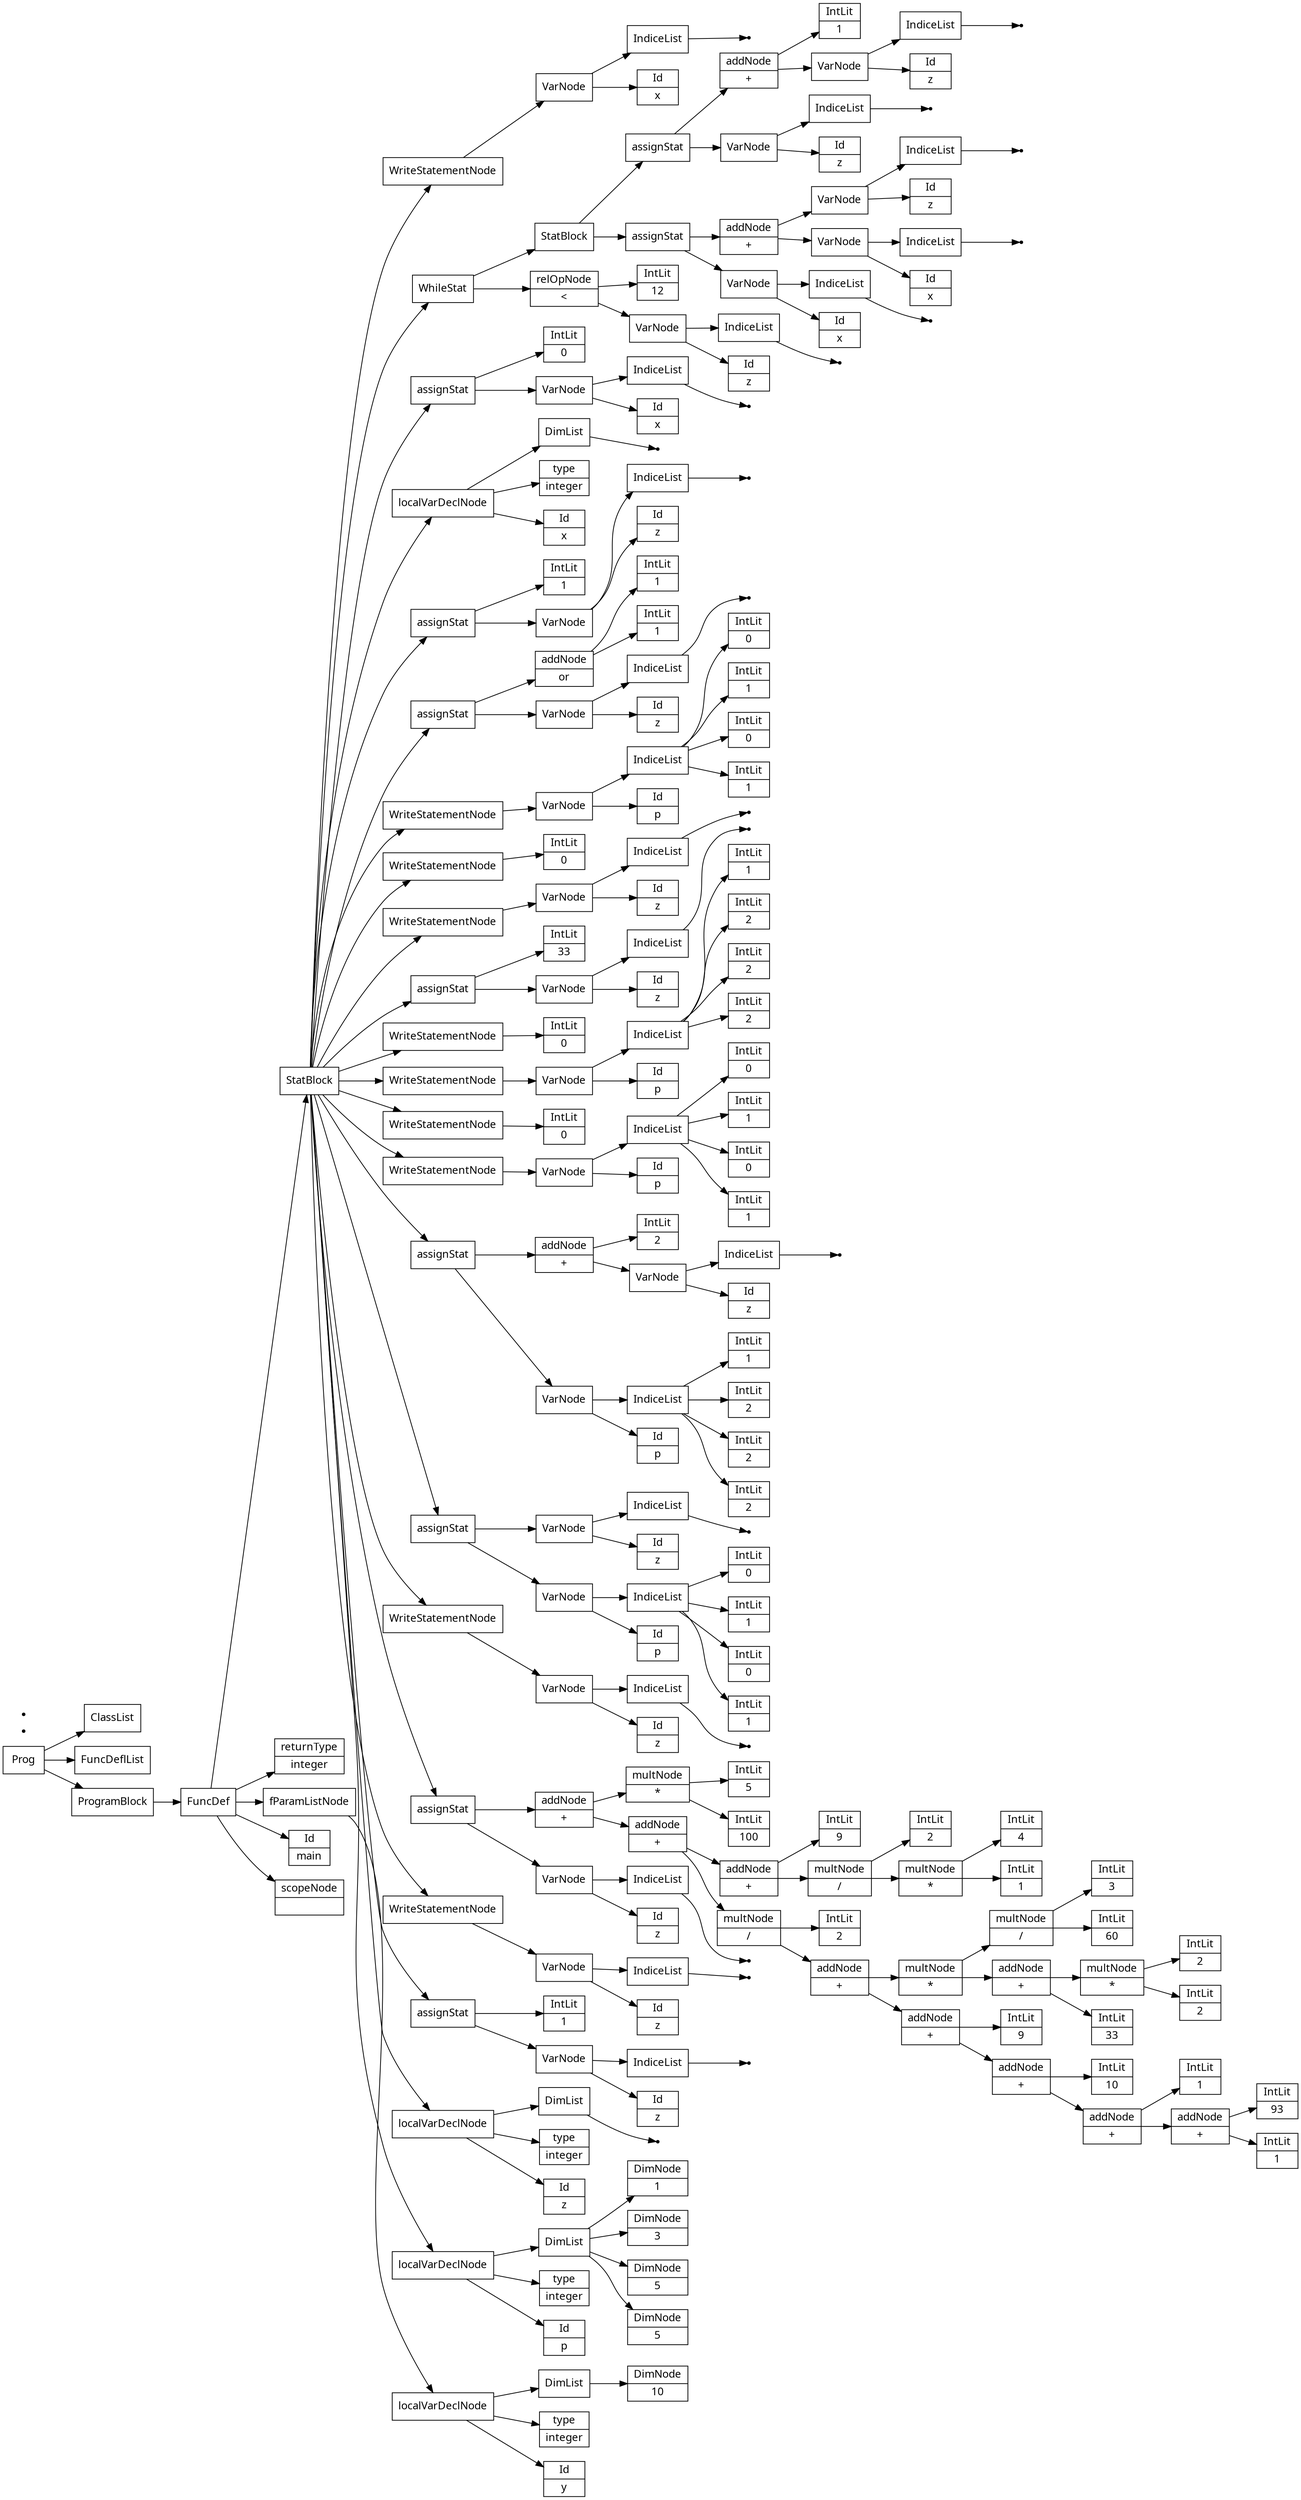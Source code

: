 digraph AST {
node [shape=record];
 node [fontname=Sans];charset="UTF-8" splines=true splines=spline rankdir =LR ordering="out"
1[label="scopeNode| "];
3[label="Id|y"];
4[label="type|integer"];
6[label="DimNode|10"];
7[label="DimList"];
7->6;
8[label="localVarDeclNode"];
8->7;
8->4;
8->3;
9[label="fParamListNode"];
9->8;
10[label="returnType|integer"];
12[label="Id|p"];
13[label="type|integer"];
15[label="DimNode|5"];
16[label="DimNode|5"];
17[label="DimNode|3"];
18[label="DimNode|1"];
19[label="DimList"];
19->18;
19->17;
19->16;
19->15;
20[label="localVarDeclNode"];
20->19;
20->13;
20->12;
21[label="Id|z"];
22[label="type|integer"];
none24[shape="point"];
25[label="DimList"];
25->none24;
26[label="localVarDeclNode"];
26->25;
26->22;
26->21;
27[label="Id|z"];
none29[shape="point"];
30[label="IndiceList"];
30->none29;
31[label="VarNode"];
31->30;
31->27;
32[label="IntLit|1"];
33[label="assignStat"];
33->32;
33->31;
34[label="Id|z"];
none36[shape="point"];
37[label="IndiceList"];
37->none36;
38[label="VarNode"];
38->37;
38->34;
39[label="WriteStatementNode"];
39->38;
40[label="Id|z"];
none42[shape="point"];
43[label="IndiceList"];
43->none42;
44[label="VarNode"];
44->43;
44->40;
45[label="IntLit|1"];
46[label="addNode|+"];
47[label="IntLit|93"];
46->47;
46->45;
48[label="addNode|+"];
49[label="IntLit|1"];
48->49;
48->46;
50[label="addNode|+"];
51[label="IntLit|10"];
50->51;
50->48;
52[label="addNode|+"];
53[label="IntLit|9"];
52->53;
52->50;
54[label="addNode|+"];
55[label="IntLit|33"];
56[label="addNode|+"];
57[label="IntLit|2"];
58[label="multNode|*"];
59[label="IntLit|2"];
58->59;
58->57;
56->58;
56->55;
60[label="multNode|*"];
61[label="IntLit|60"];
62[label="multNode|/"];
63[label="IntLit|3"];
62->63;
62->61;
60->62;
60->56;
54->60;
54->52;
64[label="multNode|/"];
65[label="IntLit|2"];
64->65;
64->54;
66[label="addNode|+"];
67[label="IntLit|1"];
68[label="multNode|*"];
69[label="IntLit|4"];
68->69;
68->67;
70[label="multNode|/"];
71[label="IntLit|2"];
70->71;
70->68;
72[label="addNode|+"];
73[label="IntLit|9"];
72->73;
72->70;
66->72;
66->64;
74[label="addNode|+"];
75[label="IntLit|100"];
76[label="multNode|*"];
77[label="IntLit|5"];
76->77;
76->75;
74->76;
74->66;
78[label="assignStat"];
78->74;
78->44;
79[label="Id|z"];
none81[shape="point"];
82[label="IndiceList"];
82->none81;
83[label="VarNode"];
83->82;
83->79;
84[label="WriteStatementNode"];
84->83;
85[label="Id|p"];
87[label="IntLit|1"];
88[label="IntLit|0"];
89[label="IntLit|1"];
90[label="IntLit|0"];
91[label="IndiceList"];
91->90;
91->89;
91->88;
91->87;
92[label="VarNode"];
92->91;
92->85;
93[label="Id|z"];
none95[shape="point"];
96[label="IndiceList"];
96->none95;
97[label="VarNode"];
97->96;
97->93;
98[label="assignStat"];
98->97;
98->92;
99[label="Id|p"];
101[label="IntLit|2"];
102[label="IntLit|2"];
103[label="IntLit|2"];
104[label="IntLit|1"];
105[label="IndiceList"];
105->104;
105->103;
105->102;
105->101;
106[label="VarNode"];
106->105;
106->99;
107[label="Id|z"];
none109[shape="point"];
110[label="IndiceList"];
110->none109;
111[label="VarNode"];
111->110;
111->107;
112[label="addNode|+"];
113[label="IntLit|2"];
112->113;
112->111;
114[label="assignStat"];
114->112;
114->106;
115[label="Id|p"];
117[label="IntLit|1"];
118[label="IntLit|0"];
119[label="IntLit|1"];
120[label="IntLit|0"];
121[label="IndiceList"];
121->120;
121->119;
121->118;
121->117;
122[label="VarNode"];
122->121;
122->115;
123[label="WriteStatementNode"];
123->122;
124[label="IntLit|0"];
125[label="WriteStatementNode"];
125->124;
126[label="Id|p"];
128[label="IntLit|2"];
129[label="IntLit|2"];
130[label="IntLit|2"];
131[label="IntLit|1"];
132[label="IndiceList"];
132->131;
132->130;
132->129;
132->128;
133[label="VarNode"];
133->132;
133->126;
134[label="WriteStatementNode"];
134->133;
135[label="IntLit|0"];
136[label="WriteStatementNode"];
136->135;
137[label="Id|z"];
none139[shape="point"];
140[label="IndiceList"];
140->none139;
141[label="VarNode"];
141->140;
141->137;
142[label="IntLit|33"];
143[label="assignStat"];
143->142;
143->141;
144[label="Id|z"];
none146[shape="point"];
147[label="IndiceList"];
147->none146;
148[label="VarNode"];
148->147;
148->144;
149[label="WriteStatementNode"];
149->148;
150[label="IntLit|0"];
151[label="WriteStatementNode"];
151->150;
152[label="Id|p"];
154[label="IntLit|1"];
155[label="IntLit|0"];
156[label="IntLit|1"];
157[label="IntLit|0"];
158[label="IndiceList"];
158->157;
158->156;
158->155;
158->154;
159[label="VarNode"];
159->158;
159->152;
160[label="WriteStatementNode"];
160->159;
161[label="Id|z"];
none163[shape="point"];
164[label="IndiceList"];
164->none163;
165[label="VarNode"];
165->164;
165->161;
166[label="IntLit|1"];
167[label="addNode|or"];
168[label="IntLit|1"];
167->168;
167->166;
169[label="assignStat"];
169->167;
169->165;
170[label="Id|z"];
none172[shape="point"];
173[label="IndiceList"];
173->none172;
174[label="VarNode"];
174->173;
174->170;
175[label="IntLit|1"];
176[label="assignStat"];
176->175;
176->174;
177[label="Id|x"];
178[label="type|integer"];
none180[shape="point"];
181[label="DimList"];
181->none180;
182[label="localVarDeclNode"];
182->181;
182->178;
182->177;
183[label="Id|x"];
none185[shape="point"];
186[label="IndiceList"];
186->none185;
187[label="VarNode"];
187->186;
187->183;
188[label="IntLit|0"];
189[label="assignStat"];
189->188;
189->187;
190[label="Id|z"];
none192[shape="point"];
193[label="IndiceList"];
193->none192;
194[label="VarNode"];
194->193;
194->190;
195[label="relOpNode|\<"];
196[label="IntLit|12"];
195->196;
195->194;
198[label="Id|x"];
none200[shape="point"];
201[label="IndiceList"];
201->none200;
202[label="VarNode"];
202->201;
202->198;
203[label="Id|x"];
none205[shape="point"];
206[label="IndiceList"];
206->none205;
207[label="VarNode"];
207->206;
207->203;
208[label="addNode|+"];
209[label="Id|z"];
none211[shape="point"];
212[label="IndiceList"];
212->none211;
213[label="VarNode"];
213->212;
213->209;
208->213;
208->207;
214[label="assignStat"];
214->208;
214->202;
215[label="Id|z"];
none217[shape="point"];
218[label="IndiceList"];
218->none217;
219[label="VarNode"];
219->218;
219->215;
220[label="Id|z"];
none222[shape="point"];
223[label="IndiceList"];
223->none222;
224[label="VarNode"];
224->223;
224->220;
225[label="addNode|+"];
226[label="IntLit|1"];
225->226;
225->224;
227[label="assignStat"];
227->225;
227->219;
228[label="StatBlock"];
228->227;
228->214;
229[label="WhileStat"];
229->228;
229->195;
230[label="Id|x"];
none232[shape="point"];
233[label="IndiceList"];
233->none232;
234[label="VarNode"];
234->233;
234->230;
235[label="WriteStatementNode"];
235->234;
236[label="StatBlock"];
236->235;
236->229;
236->189;
236->182;
236->176;
236->169;
236->160;
236->151;
236->149;
236->143;
236->136;
236->134;
236->125;
236->123;
236->114;
236->98;
236->84;
236->78;
236->39;
236->33;
236->26;
236->20;
237[label="FuncDef"];
0[label="Id|main"];
237->236;
237->10;
237->9;
237->0;
237->1;
238[label="ClassList"];
239[label="FuncDeflList"];
240[label="Prog"];
241[label="ProgramBlock"];
241->237;
none242[shape="point"];
none243[shape="point"];
240->238;
240->239;
240->241;
}